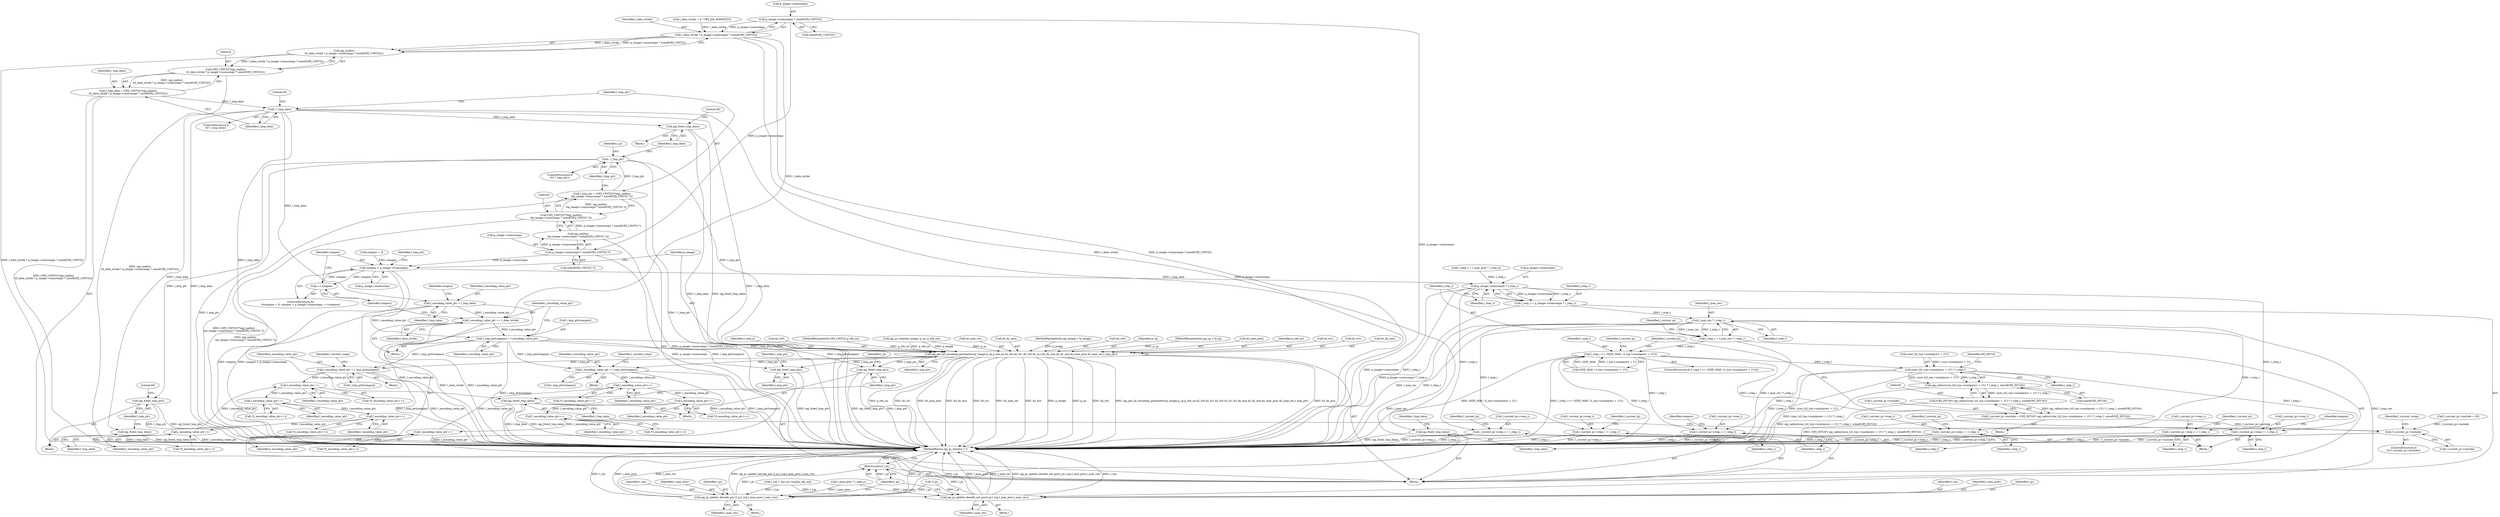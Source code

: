 digraph "0_openjpeg_ef01f18dfc6780b776d0674ed3e7415c6ef54d24@API" {
"1000220" [label="(Call,p_image->numcomps * sizeof(OPJ_UINT32))"];
"1000218" [label="(Call,l_data_stride * p_image->numcomps * sizeof(OPJ_UINT32))"];
"1000217" [label="(Call,opj_malloc(\n\t\tl_data_stride * p_image->numcomps * sizeof(OPJ_UINT32)))"];
"1000215" [label="(Call,(OPJ_UINT32*)opj_malloc(\n\t\tl_data_stride * p_image->numcomps * sizeof(OPJ_UINT32)))"];
"1000213" [label="(Call,l_tmp_data = (OPJ_UINT32*)opj_malloc(\n\t\tl_data_stride * p_image->numcomps * sizeof(OPJ_UINT32)))"];
"1000227" [label="(Call,! l_tmp_data)"];
"1000247" [label="(Call,opj_free(l_tmp_data))"];
"1000261" [label="(Call,opj_free(l_tmp_data))"];
"1000267" [label="(Call,l_encoding_value_ptr = l_tmp_data)"];
"1000282" [label="(Call,l_tmp_ptr[compno] = l_encoding_value_ptr)"];
"1000290" [label="(Call,opj_get_all_encoding_parameters(p_image,p_cp,p_tile_no,&l_tx0,&l_tx1,&l_ty0,&l_ty1,&l_dx_min,&l_dy_min,&l_max_prec,&l_max_res,l_tmp_ptr))"];
"1000376" [label="(Call,opj_free(l_tmp_ptr))"];
"1000456" [label="(Call,l_encoding_value_ptr = l_tmp_ptr[compno])"];
"1000492" [label="(Call,l_encoding_value_ptr++)"];
"1000499" [label="(Call,l_encoding_value_ptr++)"];
"1000506" [label="(Call,l_encoding_value_ptr++)"];
"1000513" [label="(Call,l_encoding_value_ptr++)"];
"1000608" [label="(Call,l_encoding_value_ptr = l_tmp_ptr[compno])"];
"1000644" [label="(Call,l_encoding_value_ptr++)"];
"1000651" [label="(Call,l_encoding_value_ptr++)"];
"1000658" [label="(Call,l_encoding_value_ptr++)"];
"1000665" [label="(Call,l_encoding_value_ptr++)"];
"1000691" [label="(Call,opj_free(l_tmp_ptr))"];
"1000287" [label="(Call,l_encoding_value_ptr += l_data_stride)"];
"1000374" [label="(Call,opj_free(l_tmp_data))"];
"1000686" [label="(Call,opj_free(l_tmp_data))"];
"1000237" [label="(Call,p_image->numcomps * sizeof(OPJ_UINT32 *))"];
"1000236" [label="(Call,opj_malloc(\n\t\tp_image->numcomps * sizeof(OPJ_UINT32 *)))"];
"1000234" [label="(Call,(OPJ_UINT32**)opj_malloc(\n\t\tp_image->numcomps * sizeof(OPJ_UINT32 *)))"];
"1000232" [label="(Call,l_tmp_ptr = (OPJ_UINT32**)opj_malloc(\n\t\tp_image->numcomps * sizeof(OPJ_UINT32 *)))"];
"1000244" [label="(Call,! l_tmp_ptr)"];
"1000263" [label="(Call,opj_free(l_tmp_ptr))"];
"1000274" [label="(Call,compno < p_image->numcomps)"];
"1000279" [label="(Call,++compno)"];
"1000321" [label="(Call,p_image->numcomps * l_step_c)"];
"1000319" [label="(Call,l_step_r = p_image->numcomps * l_step_c)"];
"1000328" [label="(Call,l_max_res * l_step_r)"];
"1000326" [label="(Call,l_step_l = l_max_res * l_step_r)"];
"1000340" [label="(Call,l_step_l <= (SIZE_MAX / (l_tcp->numlayers + 1U)))"];
"1000357" [label="(Call,(size_t)(l_tcp->numlayers + 1U) * l_step_l)"];
"1000356" [label="(Call,opj_calloc((size_t)(l_tcp->numlayers + 1U) * l_step_l, sizeof(OPJ_INT16)))"];
"1000354" [label="(Call,(OPJ_INT16*) opj_calloc((size_t)(l_tcp->numlayers + 1U) * l_step_l, sizeof(OPJ_INT16)))"];
"1000350" [label="(Call,l_current_pi->include = (OPJ_INT16*) opj_calloc((size_t)(l_tcp->numlayers + 1U) * l_step_l, sizeof(OPJ_INT16)))"];
"1000369" [label="(Call,!l_current_pi->include)"];
"1000433" [label="(Call,l_current_pi->step_l = l_step_l)"];
"1000585" [label="(Call,l_current_pi->step_l = l_step_l)"];
"1000428" [label="(Call,l_current_pi->step_r = l_step_r)"];
"1000580" [label="(Call,l_current_pi->step_r = l_step_r)"];
"1000701" [label="(Call,opj_pi_update_decode_poc (l_pi,l_tcp,l_max_prec,l_max_res))"];
"1000713" [label="(Return,return l_pi;)"];
"1000708" [label="(Call,opj_pi_update_decode_not_poc(l_pi,l_tcp,l_max_prec,l_max_res))"];
"1000423" [label="(Call,l_current_pi->step_c = l_step_c)"];
"1000575" [label="(Call,l_current_pi->step_c = l_step_c)"];
"1000246" [label="(Block,)"];
"1000281" [label="(Block,)"];
"1000244" [label="(Call,! l_tmp_ptr)"];
"1000500" [label="(Identifier,l_encoding_value_ptr)"];
"1000296" [label="(Call,&l_tx1)"];
"1000228" [label="(Identifier,l_tmp_data)"];
"1000354" [label="(Call,(OPJ_INT16*) opj_calloc((size_t)(l_tcp->numlayers + 1U) * l_step_l, sizeof(OPJ_INT16)))"];
"1000272" [label="(Identifier,compno)"];
"1000449" [label="(Block,)"];
"1000334" [label="(Call,l_current_pi->include = 00)"];
"1000282" [label="(Call,l_tmp_ptr[compno] = l_encoding_value_ptr)"];
"1000710" [label="(Identifier,l_tcp)"];
"1000314" [label="(Call,l_step_c = l_max_prec * l_step_p)"];
"1000330" [label="(Identifier,l_step_r)"];
"1000687" [label="(Identifier,l_tmp_data)"];
"1000705" [label="(Identifier,l_max_res)"];
"1000692" [label="(Identifier,l_tmp_ptr)"];
"1000708" [label="(Call,opj_pi_update_decode_not_poc(l_pi,l_tcp,l_max_prec,l_max_res))"];
"1000267" [label="(Call,l_encoding_value_ptr = l_tmp_data)"];
"1000300" [label="(Call,&l_ty1)"];
"1000456" [label="(Call,l_encoding_value_ptr = l_tmp_ptr[compno])"];
"1000266" [label="(Literal,00)"];
"1000258" [label="(Call,!l_pi)"];
"1000351" [label="(Call,l_current_pi->include)"];
"1000370" [label="(Call,l_current_pi->include)"];
"1000658" [label="(Call,l_encoding_value_ptr++)"];
"1000458" [label="(Call,l_tmp_ptr[compno])"];
"1000280" [label="(Identifier,compno)"];
"1000513" [label="(Call,l_encoding_value_ptr++)"];
"1000340" [label="(Call,l_step_l <= (SIZE_MAX / (l_tcp->numlayers + 1U)))"];
"1000342" [label="(Call,SIZE_MAX / (l_tcp->numlayers + 1U))"];
"1000276" [label="(Call,p_image->numcomps)"];
"1000193" [label="(Call,l_tcp = &p_cp->tcps[p_tile_no])"];
"1000644" [label="(Call,l_encoding_value_ptr++)"];
"1000427" [label="(Identifier,l_step_c)"];
"1000241" [label="(Call,sizeof(OPJ_UINT32 *))"];
"1000236" [label="(Call,opj_malloc(\n\t\tp_image->numcomps * sizeof(OPJ_UINT32 *)))"];
"1000610" [label="(Call,l_tmp_ptr[compno])"];
"1000217" [label="(Call,opj_malloc(\n\t\tl_data_stride * p_image->numcomps * sizeof(OPJ_UINT32)))"];
"1000328" [label="(Call,l_max_res * l_step_r)"];
"1000586" [label="(Call,l_current_pi->step_l)"];
"1000576" [label="(Call,l_current_pi->step_c)"];
"1000615" [label="(Identifier,l_current_comp)"];
"1000700" [label="(Block,)"];
"1000302" [label="(Call,&l_dx_min)"];
"1000213" [label="(Call,l_tmp_data = (OPJ_UINT32*)opj_malloc(\n\t\tl_data_stride * p_image->numcomps * sizeof(OPJ_UINT32)))"];
"1000579" [label="(Identifier,l_step_c)"];
"1000350" [label="(Call,l_current_pi->include = (OPJ_INT16*) opj_calloc((size_t)(l_tcp->numlayers + 1U) * l_step_l, sizeof(OPJ_INT16)))"];
"1000581" [label="(Call,l_current_pi->step_r)"];
"1000514" [label="(Identifier,l_encoding_value_ptr)"];
"1000424" [label="(Call,l_current_pi->step_c)"];
"1000226" [label="(ControlStructure,if\n\t\t(! l_tmp_data))"];
"1000320" [label="(Identifier,l_step_r)"];
"1000375" [label="(Identifier,l_tmp_data)"];
"1000261" [label="(Call,opj_free(l_tmp_data))"];
"1000325" [label="(Identifier,l_step_c)"];
"1000312" [label="(Identifier,l_step_p)"];
"1000712" [label="(Identifier,l_max_res)"];
"1000284" [label="(Identifier,l_tmp_ptr)"];
"1000491" [label="(Call,*(l_encoding_value_ptr++))"];
"1000650" [label="(Call,*(l_encoding_value_ptr++))"];
"1000233" [label="(Identifier,l_tmp_ptr)"];
"1000219" [label="(Identifier,l_data_stride)"];
"1000512" [label="(Call,*(l_encoding_value_ptr++))"];
"1000232" [label="(Call,l_tmp_ptr = (OPJ_UINT32**)opj_malloc(\n\t\tp_image->numcomps * sizeof(OPJ_UINT32 *)))"];
"1000657" [label="(Call,*(l_encoding_value_ptr++))"];
"1000275" [label="(Identifier,compno)"];
"1000260" [label="(Block,)"];
"1000652" [label="(Identifier,l_encoding_value_ptr)"];
"1000252" [label="(Identifier,l_pi)"];
"1000274" [label="(Call,compno < p_image->numcomps)"];
"1000608" [label="(Call,l_encoding_value_ptr = l_tmp_ptr[compno])"];
"1000366" [label="(Call,sizeof(OPJ_INT16))"];
"1000711" [label="(Identifier,l_max_prec)"];
"1000298" [label="(Call,&l_ty0)"];
"1000220" [label="(Call,p_image->numcomps * sizeof(OPJ_UINT32))"];
"1000376" [label="(Call,opj_free(l_tmp_ptr))"];
"1000575" [label="(Call,l_current_pi->step_c = l_step_c)"];
"1000126" [label="(MethodParameterIn,OPJ_UINT32 p_tile_no)"];
"1000238" [label="(Call,p_image->numcomps)"];
"1000582" [label="(Identifier,l_current_pi)"];
"1000341" [label="(Identifier,l_step_l)"];
"1000263" [label="(Call,opj_free(l_tmp_ptr))"];
"1000463" [label="(Identifier,l_current_comp)"];
"1000214" [label="(Identifier,l_tmp_data)"];
"1000234" [label="(Call,(OPJ_UINT32**)opj_malloc(\n\t\tp_image->numcomps * sizeof(OPJ_UINT32 *)))"];
"1000269" [label="(Identifier,l_tmp_data)"];
"1000430" [label="(Identifier,l_current_pi)"];
"1000352" [label="(Identifier,l_current_pi)"];
"1000279" [label="(Call,++compno)"];
"1000250" [label="(Literal,00)"];
"1000507" [label="(Identifier,l_encoding_value_ptr)"];
"1000499" [label="(Call,l_encoding_value_ptr++)"];
"1000432" [label="(Identifier,l_step_r)"];
"1000666" [label="(Identifier,l_encoding_value_ptr)"];
"1000262" [label="(Identifier,l_tmp_data)"];
"1000584" [label="(Identifier,l_step_r)"];
"1000327" [label="(Identifier,l_step_l)"];
"1000365" [label="(Identifier,l_step_l)"];
"1000694" [label="(Identifier,l_tmp_ptr)"];
"1000373" [label="(Block,)"];
"1000283" [label="(Call,l_tmp_ptr[compno])"];
"1000237" [label="(Call,p_image->numcomps * sizeof(OPJ_UINT32 *))"];
"1000268" [label="(Identifier,l_encoding_value_ptr)"];
"1000457" [label="(Identifier,l_encoding_value_ptr)"];
"1000703" [label="(Identifier,l_tcp)"];
"1000704" [label="(Identifier,l_max_prec)"];
"1000253" [label="(Call,opj_pi_create(p_image, p_cp, p_tile_no))"];
"1000374" [label="(Call,opj_free(l_tmp_data))"];
"1000270" [label="(ControlStructure,for\n\t\t(compno = 0; compno < p_image->numcomps; ++compno))"];
"1000308" [label="(Call,&l_max_res)"];
"1000691" [label="(Call,opj_free(l_tmp_ptr))"];
"1000493" [label="(Identifier,l_encoding_value_ptr)"];
"1000349" [label="(Block,)"];
"1000357" [label="(Call,(size_t)(l_tcp->numlayers + 1U) * l_step_l)"];
"1000356" [label="(Call,opj_calloc((size_t)(l_tcp->numlayers + 1U) * l_step_l, sizeof(OPJ_INT16)))"];
"1000310" [label="(Identifier,l_tmp_ptr)"];
"1000645" [label="(Identifier,l_encoding_value_ptr)"];
"1000715" [label="(MethodReturn,opj_pi_iterator_t *)"];
"1000601" [label="(Block,)"];
"1000498" [label="(Call,*(l_encoding_value_ptr++))"];
"1000580" [label="(Call,l_current_pi->step_r = l_step_r)"];
"1000287" [label="(Call,l_encoding_value_ptr += l_data_stride)"];
"1000339" [label="(ControlStructure,if (l_step_l <= (SIZE_MAX / (l_tcp->numlayers + 1U))))"];
"1000665" [label="(Call,l_encoding_value_ptr++)"];
"1000492" [label="(Call,l_encoding_value_ptr++)"];
"1000371" [label="(Identifier,l_current_pi)"];
"1000367" [label="(Identifier,OPJ_INT16)"];
"1000326" [label="(Call,l_step_l = l_max_res * l_step_r)"];
"1000659" [label="(Identifier,l_encoding_value_ptr)"];
"1000433" [label="(Call,l_current_pi->step_l = l_step_l)"];
"1000304" [label="(Call,&l_dy_min)"];
"1000231" [label="(Literal,00)"];
"1000329" [label="(Identifier,l_max_res)"];
"1000437" [label="(Identifier,l_step_l)"];
"1000248" [label="(Identifier,l_tmp_data)"];
"1000127" [label="(Block,)"];
"1000585" [label="(Call,l_current_pi->step_l = l_step_l)"];
"1000286" [label="(Identifier,l_encoding_value_ptr)"];
"1000289" [label="(Identifier,l_data_stride)"];
"1000664" [label="(Call,*(l_encoding_value_ptr++))"];
"1000587" [label="(Identifier,l_current_pi)"];
"1000701" [label="(Call,opj_pi_update_decode_poc (l_pi,l_tcp,l_max_prec,l_max_res))"];
"1000506" [label="(Call,l_encoding_value_ptr++)"];
"1000243" [label="(ControlStructure,if\n\t\t(! l_tmp_ptr))"];
"1000291" [label="(Identifier,p_image)"];
"1000428" [label="(Call,l_current_pi->step_r = l_step_r)"];
"1000124" [label="(MethodParameterIn,opj_image_t *p_image)"];
"1000369" [label="(Call,!l_current_pi->include)"];
"1000609" [label="(Identifier,l_encoding_value_ptr)"];
"1000384" [label="(Identifier,l_current_comp)"];
"1000321" [label="(Call,p_image->numcomps * l_step_c)"];
"1000294" [label="(Call,&l_tx0)"];
"1000534" [label="(Block,)"];
"1000316" [label="(Call,l_max_prec * l_step_p)"];
"1000227" [label="(Call,! l_tmp_data)"];
"1000319" [label="(Call,l_step_r = p_image->numcomps * l_step_c)"];
"1000713" [label="(Return,return l_pi;)"];
"1000332" [label="(Identifier,l_current_pi)"];
"1000440" [label="(Identifier,compno)"];
"1000358" [label="(Call,(size_t)(l_tcp->numlayers + 1U))"];
"1000377" [label="(Identifier,l_tmp_ptr)"];
"1000290" [label="(Call,opj_get_all_encoding_parameters(p_image,p_cp,p_tile_no,&l_tx0,&l_tx1,&l_ty0,&l_ty1,&l_dx_min,&l_dy_min,&l_max_prec,&l_max_res,l_tmp_ptr))"];
"1000221" [label="(Call,p_image->numcomps)"];
"1000651" [label="(Call,l_encoding_value_ptr++)"];
"1000689" [label="(Identifier,l_tmp_data)"];
"1000589" [label="(Identifier,l_step_l)"];
"1000429" [label="(Call,l_current_pi->step_r)"];
"1000271" [label="(Call,compno = 0)"];
"1000423" [label="(Call,l_current_pi->step_c = l_step_c)"];
"1000292" [label="(Identifier,p_cp)"];
"1000643" [label="(Call,*(l_encoding_value_ptr++))"];
"1000125" [label="(MethodParameterIn,opj_cp_t *p_cp)"];
"1000306" [label="(Call,&l_max_prec)"];
"1000247" [label="(Call,opj_free(l_tmp_data))"];
"1000224" [label="(Call,sizeof(OPJ_UINT32))"];
"1000288" [label="(Identifier,l_encoding_value_ptr)"];
"1000322" [label="(Call,p_image->numcomps)"];
"1000264" [label="(Identifier,l_tmp_ptr)"];
"1000505" [label="(Call,*(l_encoding_value_ptr++))"];
"1000592" [label="(Identifier,compno)"];
"1000686" [label="(Call,opj_free(l_tmp_data))"];
"1000245" [label="(Identifier,l_tmp_ptr)"];
"1000434" [label="(Call,l_current_pi->step_l)"];
"1000208" [label="(Call,l_data_stride = 4 * OPJ_J2K_MAXRLVLS)"];
"1000218" [label="(Call,l_data_stride * p_image->numcomps * sizeof(OPJ_UINT32))"];
"1000435" [label="(Identifier,l_current_pi)"];
"1000714" [label="(Identifier,l_pi)"];
"1000709" [label="(Identifier,l_pi)"];
"1000707" [label="(Block,)"];
"1000379" [label="(Identifier,l_pi)"];
"1000702" [label="(Identifier,l_pi)"];
"1000368" [label="(ControlStructure,if\n\t\t(!l_current_pi->include))"];
"1000293" [label="(Identifier,p_tile_no)"];
"1000215" [label="(Call,(OPJ_UINT32*)opj_malloc(\n\t\tl_data_stride * p_image->numcomps * sizeof(OPJ_UINT32)))"];
"1000220" -> "1000218"  [label="AST: "];
"1000220" -> "1000224"  [label="CFG: "];
"1000221" -> "1000220"  [label="AST: "];
"1000224" -> "1000220"  [label="AST: "];
"1000218" -> "1000220"  [label="CFG: "];
"1000220" -> "1000715"  [label="DDG: p_image->numcomps"];
"1000220" -> "1000218"  [label="DDG: p_image->numcomps"];
"1000220" -> "1000237"  [label="DDG: p_image->numcomps"];
"1000218" -> "1000217"  [label="AST: "];
"1000219" -> "1000218"  [label="AST: "];
"1000217" -> "1000218"  [label="CFG: "];
"1000218" -> "1000715"  [label="DDG: l_data_stride"];
"1000218" -> "1000715"  [label="DDG: p_image->numcomps * sizeof(OPJ_UINT32)"];
"1000218" -> "1000217"  [label="DDG: l_data_stride"];
"1000218" -> "1000217"  [label="DDG: p_image->numcomps * sizeof(OPJ_UINT32)"];
"1000208" -> "1000218"  [label="DDG: l_data_stride"];
"1000218" -> "1000287"  [label="DDG: l_data_stride"];
"1000217" -> "1000215"  [label="AST: "];
"1000215" -> "1000217"  [label="CFG: "];
"1000217" -> "1000715"  [label="DDG: l_data_stride * p_image->numcomps * sizeof(OPJ_UINT32)"];
"1000217" -> "1000215"  [label="DDG: l_data_stride * p_image->numcomps * sizeof(OPJ_UINT32)"];
"1000215" -> "1000213"  [label="AST: "];
"1000216" -> "1000215"  [label="AST: "];
"1000213" -> "1000215"  [label="CFG: "];
"1000215" -> "1000715"  [label="DDG: opj_malloc(\n\t\tl_data_stride * p_image->numcomps * sizeof(OPJ_UINT32))"];
"1000215" -> "1000213"  [label="DDG: opj_malloc(\n\t\tl_data_stride * p_image->numcomps * sizeof(OPJ_UINT32))"];
"1000213" -> "1000127"  [label="AST: "];
"1000214" -> "1000213"  [label="AST: "];
"1000228" -> "1000213"  [label="CFG: "];
"1000213" -> "1000715"  [label="DDG: (OPJ_UINT32*)opj_malloc(\n\t\tl_data_stride * p_image->numcomps * sizeof(OPJ_UINT32))"];
"1000213" -> "1000227"  [label="DDG: l_tmp_data"];
"1000227" -> "1000226"  [label="AST: "];
"1000227" -> "1000228"  [label="CFG: "];
"1000228" -> "1000227"  [label="AST: "];
"1000231" -> "1000227"  [label="CFG: "];
"1000233" -> "1000227"  [label="CFG: "];
"1000227" -> "1000715"  [label="DDG: ! l_tmp_data"];
"1000227" -> "1000715"  [label="DDG: l_tmp_data"];
"1000227" -> "1000247"  [label="DDG: l_tmp_data"];
"1000227" -> "1000261"  [label="DDG: l_tmp_data"];
"1000227" -> "1000267"  [label="DDG: l_tmp_data"];
"1000227" -> "1000374"  [label="DDG: l_tmp_data"];
"1000227" -> "1000686"  [label="DDG: l_tmp_data"];
"1000247" -> "1000246"  [label="AST: "];
"1000247" -> "1000248"  [label="CFG: "];
"1000248" -> "1000247"  [label="AST: "];
"1000250" -> "1000247"  [label="CFG: "];
"1000247" -> "1000715"  [label="DDG: l_tmp_data"];
"1000247" -> "1000715"  [label="DDG: opj_free(l_tmp_data)"];
"1000261" -> "1000260"  [label="AST: "];
"1000261" -> "1000262"  [label="CFG: "];
"1000262" -> "1000261"  [label="AST: "];
"1000264" -> "1000261"  [label="CFG: "];
"1000261" -> "1000715"  [label="DDG: l_tmp_data"];
"1000261" -> "1000715"  [label="DDG: opj_free(l_tmp_data)"];
"1000267" -> "1000127"  [label="AST: "];
"1000267" -> "1000269"  [label="CFG: "];
"1000268" -> "1000267"  [label="AST: "];
"1000269" -> "1000267"  [label="AST: "];
"1000272" -> "1000267"  [label="CFG: "];
"1000267" -> "1000715"  [label="DDG: l_encoding_value_ptr"];
"1000267" -> "1000282"  [label="DDG: l_encoding_value_ptr"];
"1000267" -> "1000287"  [label="DDG: l_encoding_value_ptr"];
"1000282" -> "1000281"  [label="AST: "];
"1000282" -> "1000286"  [label="CFG: "];
"1000283" -> "1000282"  [label="AST: "];
"1000286" -> "1000282"  [label="AST: "];
"1000288" -> "1000282"  [label="CFG: "];
"1000282" -> "1000715"  [label="DDG: l_tmp_ptr[compno]"];
"1000287" -> "1000282"  [label="DDG: l_encoding_value_ptr"];
"1000282" -> "1000290"  [label="DDG: l_tmp_ptr[compno]"];
"1000282" -> "1000376"  [label="DDG: l_tmp_ptr[compno]"];
"1000282" -> "1000456"  [label="DDG: l_tmp_ptr[compno]"];
"1000282" -> "1000608"  [label="DDG: l_tmp_ptr[compno]"];
"1000282" -> "1000691"  [label="DDG: l_tmp_ptr[compno]"];
"1000290" -> "1000127"  [label="AST: "];
"1000290" -> "1000310"  [label="CFG: "];
"1000291" -> "1000290"  [label="AST: "];
"1000292" -> "1000290"  [label="AST: "];
"1000293" -> "1000290"  [label="AST: "];
"1000294" -> "1000290"  [label="AST: "];
"1000296" -> "1000290"  [label="AST: "];
"1000298" -> "1000290"  [label="AST: "];
"1000300" -> "1000290"  [label="AST: "];
"1000302" -> "1000290"  [label="AST: "];
"1000304" -> "1000290"  [label="AST: "];
"1000306" -> "1000290"  [label="AST: "];
"1000308" -> "1000290"  [label="AST: "];
"1000310" -> "1000290"  [label="AST: "];
"1000312" -> "1000290"  [label="CFG: "];
"1000290" -> "1000715"  [label="DDG: &l_ty0"];
"1000290" -> "1000715"  [label="DDG: p_image"];
"1000290" -> "1000715"  [label="DDG: p_cp"];
"1000290" -> "1000715"  [label="DDG: &l_tx0"];
"1000290" -> "1000715"  [label="DDG: opj_get_all_encoding_parameters(p_image,p_cp,p_tile_no,&l_tx0,&l_tx1,&l_ty0,&l_ty1,&l_dx_min,&l_dy_min,&l_max_prec,&l_max_res,l_tmp_ptr)"];
"1000290" -> "1000715"  [label="DDG: &l_dy_min"];
"1000290" -> "1000715"  [label="DDG: p_tile_no"];
"1000290" -> "1000715"  [label="DDG: &l_tx1"];
"1000290" -> "1000715"  [label="DDG: &l_max_prec"];
"1000290" -> "1000715"  [label="DDG: &l_dx_min"];
"1000290" -> "1000715"  [label="DDG: &l_ty1"];
"1000290" -> "1000715"  [label="DDG: &l_max_res"];
"1000253" -> "1000290"  [label="DDG: p_image"];
"1000253" -> "1000290"  [label="DDG: p_cp"];
"1000253" -> "1000290"  [label="DDG: p_tile_no"];
"1000124" -> "1000290"  [label="DDG: p_image"];
"1000125" -> "1000290"  [label="DDG: p_cp"];
"1000126" -> "1000290"  [label="DDG: p_tile_no"];
"1000244" -> "1000290"  [label="DDG: l_tmp_ptr"];
"1000290" -> "1000376"  [label="DDG: l_tmp_ptr"];
"1000290" -> "1000456"  [label="DDG: l_tmp_ptr"];
"1000290" -> "1000608"  [label="DDG: l_tmp_ptr"];
"1000290" -> "1000691"  [label="DDG: l_tmp_ptr"];
"1000376" -> "1000373"  [label="AST: "];
"1000376" -> "1000377"  [label="CFG: "];
"1000377" -> "1000376"  [label="AST: "];
"1000379" -> "1000376"  [label="CFG: "];
"1000376" -> "1000715"  [label="DDG: opj_free(l_tmp_ptr)"];
"1000376" -> "1000715"  [label="DDG: l_tmp_ptr"];
"1000456" -> "1000449"  [label="AST: "];
"1000456" -> "1000458"  [label="CFG: "];
"1000457" -> "1000456"  [label="AST: "];
"1000458" -> "1000456"  [label="AST: "];
"1000463" -> "1000456"  [label="CFG: "];
"1000456" -> "1000715"  [label="DDG: l_encoding_value_ptr"];
"1000456" -> "1000715"  [label="DDG: l_tmp_ptr[compno]"];
"1000456" -> "1000492"  [label="DDG: l_encoding_value_ptr"];
"1000492" -> "1000491"  [label="AST: "];
"1000492" -> "1000493"  [label="CFG: "];
"1000493" -> "1000492"  [label="AST: "];
"1000491" -> "1000492"  [label="CFG: "];
"1000513" -> "1000492"  [label="DDG: l_encoding_value_ptr"];
"1000492" -> "1000499"  [label="DDG: l_encoding_value_ptr"];
"1000499" -> "1000498"  [label="AST: "];
"1000499" -> "1000500"  [label="CFG: "];
"1000500" -> "1000499"  [label="AST: "];
"1000498" -> "1000499"  [label="CFG: "];
"1000499" -> "1000506"  [label="DDG: l_encoding_value_ptr"];
"1000506" -> "1000505"  [label="AST: "];
"1000506" -> "1000507"  [label="CFG: "];
"1000507" -> "1000506"  [label="AST: "];
"1000505" -> "1000506"  [label="CFG: "];
"1000506" -> "1000513"  [label="DDG: l_encoding_value_ptr"];
"1000513" -> "1000512"  [label="AST: "];
"1000513" -> "1000514"  [label="CFG: "];
"1000514" -> "1000513"  [label="AST: "];
"1000512" -> "1000513"  [label="CFG: "];
"1000513" -> "1000715"  [label="DDG: l_encoding_value_ptr"];
"1000608" -> "1000601"  [label="AST: "];
"1000608" -> "1000610"  [label="CFG: "];
"1000609" -> "1000608"  [label="AST: "];
"1000610" -> "1000608"  [label="AST: "];
"1000615" -> "1000608"  [label="CFG: "];
"1000608" -> "1000715"  [label="DDG: l_tmp_ptr[compno]"];
"1000608" -> "1000715"  [label="DDG: l_encoding_value_ptr"];
"1000608" -> "1000644"  [label="DDG: l_encoding_value_ptr"];
"1000644" -> "1000643"  [label="AST: "];
"1000644" -> "1000645"  [label="CFG: "];
"1000645" -> "1000644"  [label="AST: "];
"1000643" -> "1000644"  [label="CFG: "];
"1000665" -> "1000644"  [label="DDG: l_encoding_value_ptr"];
"1000644" -> "1000651"  [label="DDG: l_encoding_value_ptr"];
"1000651" -> "1000650"  [label="AST: "];
"1000651" -> "1000652"  [label="CFG: "];
"1000652" -> "1000651"  [label="AST: "];
"1000650" -> "1000651"  [label="CFG: "];
"1000651" -> "1000658"  [label="DDG: l_encoding_value_ptr"];
"1000658" -> "1000657"  [label="AST: "];
"1000658" -> "1000659"  [label="CFG: "];
"1000659" -> "1000658"  [label="AST: "];
"1000657" -> "1000658"  [label="CFG: "];
"1000658" -> "1000665"  [label="DDG: l_encoding_value_ptr"];
"1000665" -> "1000664"  [label="AST: "];
"1000665" -> "1000666"  [label="CFG: "];
"1000666" -> "1000665"  [label="AST: "];
"1000664" -> "1000665"  [label="CFG: "];
"1000665" -> "1000715"  [label="DDG: l_encoding_value_ptr"];
"1000691" -> "1000127"  [label="AST: "];
"1000691" -> "1000692"  [label="CFG: "];
"1000692" -> "1000691"  [label="AST: "];
"1000694" -> "1000691"  [label="CFG: "];
"1000691" -> "1000715"  [label="DDG: opj_free(l_tmp_ptr)"];
"1000287" -> "1000281"  [label="AST: "];
"1000287" -> "1000289"  [label="CFG: "];
"1000288" -> "1000287"  [label="AST: "];
"1000289" -> "1000287"  [label="AST: "];
"1000280" -> "1000287"  [label="CFG: "];
"1000287" -> "1000715"  [label="DDG: l_data_stride"];
"1000287" -> "1000715"  [label="DDG: l_encoding_value_ptr"];
"1000374" -> "1000373"  [label="AST: "];
"1000374" -> "1000375"  [label="CFG: "];
"1000375" -> "1000374"  [label="AST: "];
"1000377" -> "1000374"  [label="CFG: "];
"1000374" -> "1000715"  [label="DDG: l_tmp_data"];
"1000374" -> "1000715"  [label="DDG: opj_free(l_tmp_data)"];
"1000686" -> "1000127"  [label="AST: "];
"1000686" -> "1000687"  [label="CFG: "];
"1000687" -> "1000686"  [label="AST: "];
"1000689" -> "1000686"  [label="CFG: "];
"1000686" -> "1000715"  [label="DDG: opj_free(l_tmp_data)"];
"1000237" -> "1000236"  [label="AST: "];
"1000237" -> "1000241"  [label="CFG: "];
"1000238" -> "1000237"  [label="AST: "];
"1000241" -> "1000237"  [label="AST: "];
"1000236" -> "1000237"  [label="CFG: "];
"1000237" -> "1000715"  [label="DDG: p_image->numcomps"];
"1000237" -> "1000236"  [label="DDG: p_image->numcomps"];
"1000237" -> "1000274"  [label="DDG: p_image->numcomps"];
"1000236" -> "1000234"  [label="AST: "];
"1000234" -> "1000236"  [label="CFG: "];
"1000236" -> "1000715"  [label="DDG: p_image->numcomps * sizeof(OPJ_UINT32 *)"];
"1000236" -> "1000234"  [label="DDG: p_image->numcomps * sizeof(OPJ_UINT32 *)"];
"1000234" -> "1000232"  [label="AST: "];
"1000235" -> "1000234"  [label="AST: "];
"1000232" -> "1000234"  [label="CFG: "];
"1000234" -> "1000715"  [label="DDG: opj_malloc(\n\t\tp_image->numcomps * sizeof(OPJ_UINT32 *))"];
"1000234" -> "1000232"  [label="DDG: opj_malloc(\n\t\tp_image->numcomps * sizeof(OPJ_UINT32 *))"];
"1000232" -> "1000127"  [label="AST: "];
"1000233" -> "1000232"  [label="AST: "];
"1000245" -> "1000232"  [label="CFG: "];
"1000232" -> "1000715"  [label="DDG: (OPJ_UINT32**)opj_malloc(\n\t\tp_image->numcomps * sizeof(OPJ_UINT32 *))"];
"1000232" -> "1000244"  [label="DDG: l_tmp_ptr"];
"1000244" -> "1000243"  [label="AST: "];
"1000244" -> "1000245"  [label="CFG: "];
"1000245" -> "1000244"  [label="AST: "];
"1000248" -> "1000244"  [label="CFG: "];
"1000252" -> "1000244"  [label="CFG: "];
"1000244" -> "1000715"  [label="DDG: ! l_tmp_ptr"];
"1000244" -> "1000715"  [label="DDG: l_tmp_ptr"];
"1000244" -> "1000263"  [label="DDG: l_tmp_ptr"];
"1000263" -> "1000260"  [label="AST: "];
"1000263" -> "1000264"  [label="CFG: "];
"1000264" -> "1000263"  [label="AST: "];
"1000266" -> "1000263"  [label="CFG: "];
"1000263" -> "1000715"  [label="DDG: l_tmp_ptr"];
"1000263" -> "1000715"  [label="DDG: opj_free(l_tmp_ptr)"];
"1000274" -> "1000270"  [label="AST: "];
"1000274" -> "1000276"  [label="CFG: "];
"1000275" -> "1000274"  [label="AST: "];
"1000276" -> "1000274"  [label="AST: "];
"1000284" -> "1000274"  [label="CFG: "];
"1000291" -> "1000274"  [label="CFG: "];
"1000274" -> "1000715"  [label="DDG: compno"];
"1000274" -> "1000715"  [label="DDG: compno < p_image->numcomps"];
"1000279" -> "1000274"  [label="DDG: compno"];
"1000271" -> "1000274"  [label="DDG: compno"];
"1000274" -> "1000279"  [label="DDG: compno"];
"1000274" -> "1000321"  [label="DDG: p_image->numcomps"];
"1000279" -> "1000270"  [label="AST: "];
"1000279" -> "1000280"  [label="CFG: "];
"1000280" -> "1000279"  [label="AST: "];
"1000275" -> "1000279"  [label="CFG: "];
"1000321" -> "1000319"  [label="AST: "];
"1000321" -> "1000325"  [label="CFG: "];
"1000322" -> "1000321"  [label="AST: "];
"1000325" -> "1000321"  [label="AST: "];
"1000319" -> "1000321"  [label="CFG: "];
"1000321" -> "1000715"  [label="DDG: p_image->numcomps"];
"1000321" -> "1000715"  [label="DDG: l_step_c"];
"1000321" -> "1000319"  [label="DDG: p_image->numcomps"];
"1000321" -> "1000319"  [label="DDG: l_step_c"];
"1000314" -> "1000321"  [label="DDG: l_step_c"];
"1000321" -> "1000423"  [label="DDG: l_step_c"];
"1000321" -> "1000575"  [label="DDG: l_step_c"];
"1000319" -> "1000127"  [label="AST: "];
"1000320" -> "1000319"  [label="AST: "];
"1000327" -> "1000319"  [label="CFG: "];
"1000319" -> "1000715"  [label="DDG: p_image->numcomps * l_step_c"];
"1000319" -> "1000328"  [label="DDG: l_step_r"];
"1000328" -> "1000326"  [label="AST: "];
"1000328" -> "1000330"  [label="CFG: "];
"1000329" -> "1000328"  [label="AST: "];
"1000330" -> "1000328"  [label="AST: "];
"1000326" -> "1000328"  [label="CFG: "];
"1000328" -> "1000715"  [label="DDG: l_max_res"];
"1000328" -> "1000715"  [label="DDG: l_step_r"];
"1000328" -> "1000326"  [label="DDG: l_max_res"];
"1000328" -> "1000326"  [label="DDG: l_step_r"];
"1000328" -> "1000428"  [label="DDG: l_step_r"];
"1000328" -> "1000580"  [label="DDG: l_step_r"];
"1000328" -> "1000701"  [label="DDG: l_max_res"];
"1000328" -> "1000708"  [label="DDG: l_max_res"];
"1000326" -> "1000127"  [label="AST: "];
"1000327" -> "1000326"  [label="AST: "];
"1000332" -> "1000326"  [label="CFG: "];
"1000326" -> "1000715"  [label="DDG: l_max_res * l_step_r"];
"1000326" -> "1000340"  [label="DDG: l_step_l"];
"1000340" -> "1000339"  [label="AST: "];
"1000340" -> "1000342"  [label="CFG: "];
"1000341" -> "1000340"  [label="AST: "];
"1000342" -> "1000340"  [label="AST: "];
"1000352" -> "1000340"  [label="CFG: "];
"1000371" -> "1000340"  [label="CFG: "];
"1000340" -> "1000715"  [label="DDG: SIZE_MAX / (l_tcp->numlayers + 1U)"];
"1000340" -> "1000715"  [label="DDG: l_step_l <= (SIZE_MAX / (l_tcp->numlayers + 1U))"];
"1000340" -> "1000715"  [label="DDG: l_step_l"];
"1000342" -> "1000340"  [label="DDG: SIZE_MAX"];
"1000342" -> "1000340"  [label="DDG: l_tcp->numlayers + 1U"];
"1000340" -> "1000357"  [label="DDG: l_step_l"];
"1000340" -> "1000433"  [label="DDG: l_step_l"];
"1000340" -> "1000585"  [label="DDG: l_step_l"];
"1000357" -> "1000356"  [label="AST: "];
"1000357" -> "1000365"  [label="CFG: "];
"1000358" -> "1000357"  [label="AST: "];
"1000365" -> "1000357"  [label="AST: "];
"1000367" -> "1000357"  [label="CFG: "];
"1000357" -> "1000715"  [label="DDG: l_step_l"];
"1000357" -> "1000715"  [label="DDG: (size_t)(l_tcp->numlayers + 1U)"];
"1000357" -> "1000356"  [label="DDG: (size_t)(l_tcp->numlayers + 1U)"];
"1000357" -> "1000356"  [label="DDG: l_step_l"];
"1000358" -> "1000357"  [label="DDG: l_tcp->numlayers + 1U"];
"1000357" -> "1000433"  [label="DDG: l_step_l"];
"1000357" -> "1000585"  [label="DDG: l_step_l"];
"1000356" -> "1000354"  [label="AST: "];
"1000356" -> "1000366"  [label="CFG: "];
"1000366" -> "1000356"  [label="AST: "];
"1000354" -> "1000356"  [label="CFG: "];
"1000356" -> "1000715"  [label="DDG: (size_t)(l_tcp->numlayers + 1U) * l_step_l"];
"1000356" -> "1000354"  [label="DDG: (size_t)(l_tcp->numlayers + 1U) * l_step_l"];
"1000354" -> "1000350"  [label="AST: "];
"1000355" -> "1000354"  [label="AST: "];
"1000350" -> "1000354"  [label="CFG: "];
"1000354" -> "1000715"  [label="DDG: opj_calloc((size_t)(l_tcp->numlayers + 1U) * l_step_l, sizeof(OPJ_INT16))"];
"1000354" -> "1000350"  [label="DDG: opj_calloc((size_t)(l_tcp->numlayers + 1U) * l_step_l, sizeof(OPJ_INT16))"];
"1000350" -> "1000349"  [label="AST: "];
"1000351" -> "1000350"  [label="AST: "];
"1000371" -> "1000350"  [label="CFG: "];
"1000350" -> "1000715"  [label="DDG: (OPJ_INT16*) opj_calloc((size_t)(l_tcp->numlayers + 1U) * l_step_l, sizeof(OPJ_INT16))"];
"1000350" -> "1000369"  [label="DDG: l_current_pi->include"];
"1000369" -> "1000368"  [label="AST: "];
"1000369" -> "1000370"  [label="CFG: "];
"1000370" -> "1000369"  [label="AST: "];
"1000375" -> "1000369"  [label="CFG: "];
"1000384" -> "1000369"  [label="CFG: "];
"1000369" -> "1000715"  [label="DDG: !l_current_pi->include"];
"1000369" -> "1000715"  [label="DDG: l_current_pi->include"];
"1000334" -> "1000369"  [label="DDG: l_current_pi->include"];
"1000433" -> "1000127"  [label="AST: "];
"1000433" -> "1000437"  [label="CFG: "];
"1000434" -> "1000433"  [label="AST: "];
"1000437" -> "1000433"  [label="AST: "];
"1000440" -> "1000433"  [label="CFG: "];
"1000433" -> "1000715"  [label="DDG: l_step_l"];
"1000433" -> "1000715"  [label="DDG: l_current_pi->step_l"];
"1000585" -> "1000534"  [label="AST: "];
"1000585" -> "1000589"  [label="CFG: "];
"1000586" -> "1000585"  [label="AST: "];
"1000589" -> "1000585"  [label="AST: "];
"1000592" -> "1000585"  [label="CFG: "];
"1000585" -> "1000715"  [label="DDG: l_step_l"];
"1000585" -> "1000715"  [label="DDG: l_current_pi->step_l"];
"1000428" -> "1000127"  [label="AST: "];
"1000428" -> "1000432"  [label="CFG: "];
"1000429" -> "1000428"  [label="AST: "];
"1000432" -> "1000428"  [label="AST: "];
"1000435" -> "1000428"  [label="CFG: "];
"1000428" -> "1000715"  [label="DDG: l_step_r"];
"1000428" -> "1000715"  [label="DDG: l_current_pi->step_r"];
"1000580" -> "1000534"  [label="AST: "];
"1000580" -> "1000584"  [label="CFG: "];
"1000581" -> "1000580"  [label="AST: "];
"1000584" -> "1000580"  [label="AST: "];
"1000587" -> "1000580"  [label="CFG: "];
"1000580" -> "1000715"  [label="DDG: l_step_r"];
"1000580" -> "1000715"  [label="DDG: l_current_pi->step_r"];
"1000701" -> "1000700"  [label="AST: "];
"1000701" -> "1000705"  [label="CFG: "];
"1000702" -> "1000701"  [label="AST: "];
"1000703" -> "1000701"  [label="AST: "];
"1000704" -> "1000701"  [label="AST: "];
"1000705" -> "1000701"  [label="AST: "];
"1000714" -> "1000701"  [label="CFG: "];
"1000701" -> "1000715"  [label="DDG: opj_pi_update_decode_poc (l_pi,l_tcp,l_max_prec,l_max_res)"];
"1000701" -> "1000715"  [label="DDG: l_max_res"];
"1000701" -> "1000715"  [label="DDG: l_pi"];
"1000701" -> "1000715"  [label="DDG: l_tcp"];
"1000701" -> "1000715"  [label="DDG: l_max_prec"];
"1000258" -> "1000701"  [label="DDG: l_pi"];
"1000193" -> "1000701"  [label="DDG: l_tcp"];
"1000316" -> "1000701"  [label="DDG: l_max_prec"];
"1000701" -> "1000713"  [label="DDG: l_pi"];
"1000713" -> "1000127"  [label="AST: "];
"1000713" -> "1000714"  [label="CFG: "];
"1000714" -> "1000713"  [label="AST: "];
"1000715" -> "1000713"  [label="CFG: "];
"1000713" -> "1000715"  [label="DDG: <RET>"];
"1000714" -> "1000713"  [label="DDG: l_pi"];
"1000708" -> "1000713"  [label="DDG: l_pi"];
"1000708" -> "1000707"  [label="AST: "];
"1000708" -> "1000712"  [label="CFG: "];
"1000709" -> "1000708"  [label="AST: "];
"1000710" -> "1000708"  [label="AST: "];
"1000711" -> "1000708"  [label="AST: "];
"1000712" -> "1000708"  [label="AST: "];
"1000714" -> "1000708"  [label="CFG: "];
"1000708" -> "1000715"  [label="DDG: l_pi"];
"1000708" -> "1000715"  [label="DDG: l_max_prec"];
"1000708" -> "1000715"  [label="DDG: l_max_res"];
"1000708" -> "1000715"  [label="DDG: opj_pi_update_decode_not_poc(l_pi,l_tcp,l_max_prec,l_max_res)"];
"1000708" -> "1000715"  [label="DDG: l_tcp"];
"1000258" -> "1000708"  [label="DDG: l_pi"];
"1000193" -> "1000708"  [label="DDG: l_tcp"];
"1000316" -> "1000708"  [label="DDG: l_max_prec"];
"1000423" -> "1000127"  [label="AST: "];
"1000423" -> "1000427"  [label="CFG: "];
"1000424" -> "1000423"  [label="AST: "];
"1000427" -> "1000423"  [label="AST: "];
"1000430" -> "1000423"  [label="CFG: "];
"1000423" -> "1000715"  [label="DDG: l_step_c"];
"1000423" -> "1000715"  [label="DDG: l_current_pi->step_c"];
"1000575" -> "1000534"  [label="AST: "];
"1000575" -> "1000579"  [label="CFG: "];
"1000576" -> "1000575"  [label="AST: "];
"1000579" -> "1000575"  [label="AST: "];
"1000582" -> "1000575"  [label="CFG: "];
"1000575" -> "1000715"  [label="DDG: l_step_c"];
"1000575" -> "1000715"  [label="DDG: l_current_pi->step_c"];
}
